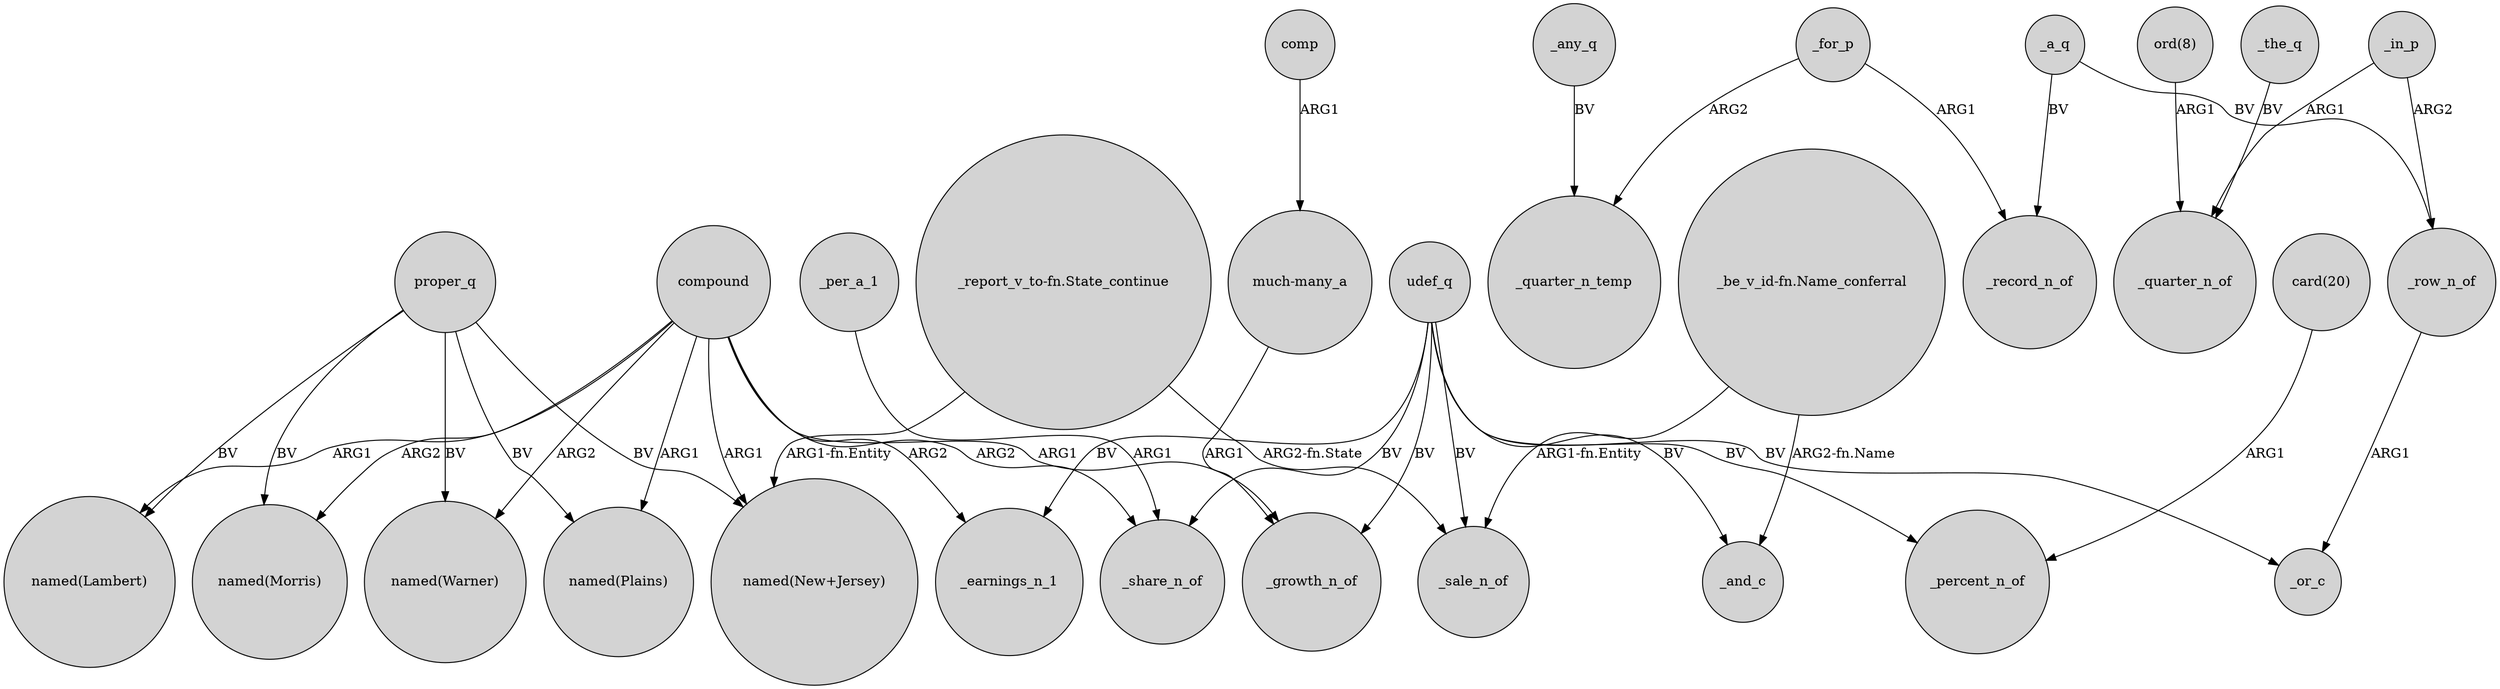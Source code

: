 digraph {
	node [shape=circle style=filled]
	proper_q -> "named(New+Jersey)" [label=BV]
	_a_q -> _record_n_of [label=BV]
	_for_p -> _record_n_of [label=ARG1]
	"card(20)" -> _percent_n_of [label=ARG1]
	compound -> "named(New+Jersey)" [label=ARG1]
	_in_p -> _quarter_n_of [label=ARG1]
	udef_q -> _sale_n_of [label=BV]
	_the_q -> _quarter_n_of [label=BV]
	udef_q -> _and_c [label=BV]
	compound -> "named(Morris)" [label=ARG2]
	udef_q -> _or_c [label=BV]
	compound -> _earnings_n_1 [label=ARG2]
	comp -> "much-many_a" [label=ARG1]
	compound -> "named(Plains)" [label=ARG1]
	_any_q -> _quarter_n_temp [label=BV]
	_for_p -> _quarter_n_temp [label=ARG2]
	udef_q -> _earnings_n_1 [label=BV]
	udef_q -> _percent_n_of [label=BV]
	_in_p -> _row_n_of [label=ARG2]
	proper_q -> "named(Lambert)" [label=BV]
	udef_q -> _share_n_of [label=BV]
	compound -> "named(Warner)" [label=ARG2]
	"_be_v_id-fn.Name_conferral" -> _sale_n_of [label="ARG1-fn.Entity"]
	_a_q -> _row_n_of [label=BV]
	compound -> "named(Lambert)" [label=ARG1]
	compound -> _share_n_of [label=ARG2]
	proper_q -> "named(Warner)" [label=BV]
	"much-many_a" -> _growth_n_of [label=ARG1]
	udef_q -> _growth_n_of [label=BV]
	"ord(8)" -> _quarter_n_of [label=ARG1]
	compound -> _growth_n_of [label=ARG1]
	proper_q -> "named(Plains)" [label=BV]
	"_report_v_to-fn.State_continue" -> _sale_n_of [label="ARG2-fn.State"]
	"_report_v_to-fn.State_continue" -> "named(New+Jersey)" [label="ARG1-fn.Entity"]
	_row_n_of -> _or_c [label=ARG1]
	_per_a_1 -> _share_n_of [label=ARG1]
	"_be_v_id-fn.Name_conferral" -> _and_c [label="ARG2-fn.Name"]
	proper_q -> "named(Morris)" [label=BV]
}
